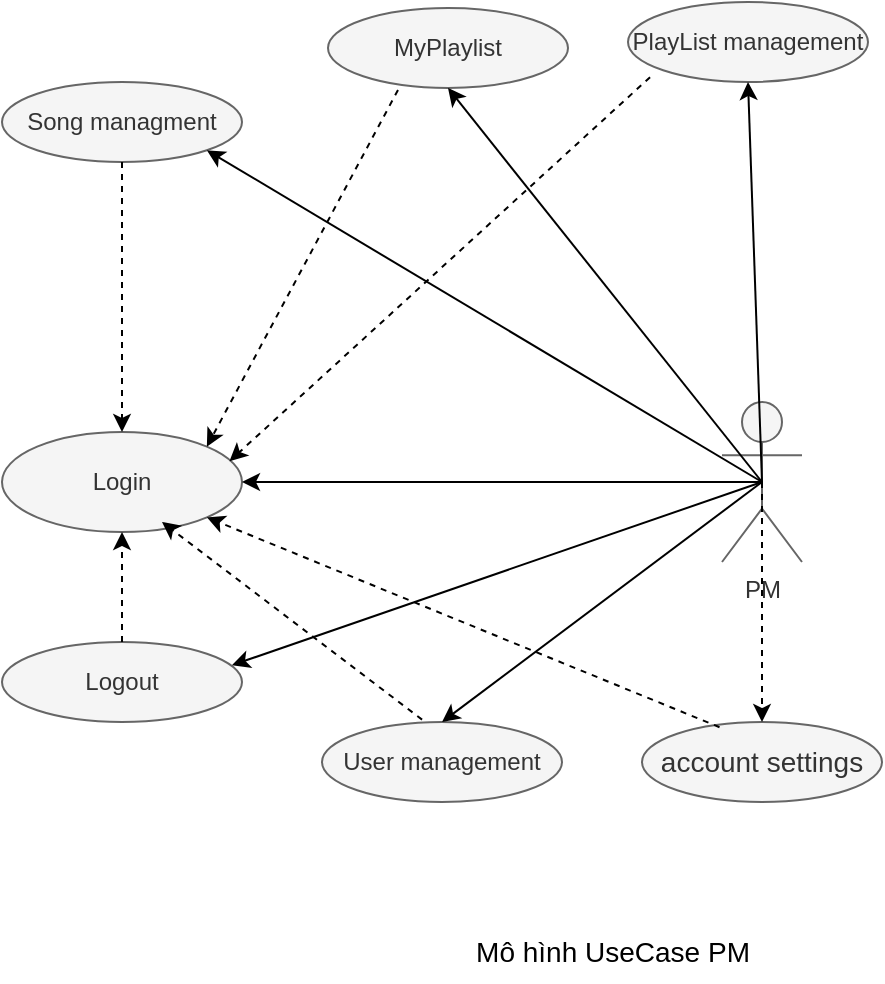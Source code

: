<mxfile version="20.5.3" type="embed"><diagram id="kaU-Bj5s0fkfEdamKGvU" name="Page-1"><mxGraphModel dx="725" dy="519" grid="0" gridSize="10" guides="1" tooltips="1" connect="1" arrows="1" fold="1" page="1" pageScale="1" pageWidth="850" pageHeight="1100" background="#ffffff" math="0" shadow="0"><root><mxCell id="0"/><mxCell id="1" parent="0"/><mxCell id="2" value="PM" style="shape=umlActor;verticalLabelPosition=bottom;verticalAlign=top;html=1;outlineConnect=0;fillColor=#f5f5f5;fontColor=#333333;strokeColor=#666666;" parent="1" vertex="1"><mxGeometry x="400" y="240" width="40" height="80" as="geometry"/></mxCell><mxCell id="4" value="Song managment" style="ellipse;whiteSpace=wrap;html=1;fillColor=#f5f5f5;fontColor=#333333;strokeColor=#666666;" parent="1" vertex="1"><mxGeometry x="40" y="80" width="120" height="40" as="geometry"/></mxCell><mxCell id="7" value="Login" style="ellipse;whiteSpace=wrap;html=1;fillColor=#f5f5f5;fontColor=#333333;strokeColor=#666666;" parent="1" vertex="1"><mxGeometry x="40" y="255" width="120" height="50" as="geometry"/></mxCell><mxCell id="8" value="PlayList management" style="ellipse;whiteSpace=wrap;html=1;fillColor=#f5f5f5;fontColor=#333333;strokeColor=#666666;" parent="1" vertex="1"><mxGeometry x="353" y="40" width="120" height="40" as="geometry"/></mxCell><mxCell id="9" value="MyPlaylist" style="ellipse;whiteSpace=wrap;html=1;fillColor=#f5f5f5;fontColor=#333333;strokeColor=#666666;" parent="1" vertex="1"><mxGeometry x="203" y="43" width="120" height="40" as="geometry"/></mxCell><mxCell id="10" style="edgeStyle=orthogonalEdgeStyle;rounded=0;orthogonalLoop=1;jettySize=auto;html=1;exitX=0.5;exitY=1;exitDx=0;exitDy=0;" parent="1" source="8" target="8" edge="1"><mxGeometry relative="1" as="geometry"/></mxCell><mxCell id="11" value="User management" style="ellipse;whiteSpace=wrap;html=1;fillColor=#f5f5f5;fontColor=#333333;strokeColor=#666666;" parent="1" vertex="1"><mxGeometry x="200" y="400" width="120" height="40" as="geometry"/></mxCell><mxCell id="12" value="Logout" style="ellipse;whiteSpace=wrap;html=1;fillColor=#f5f5f5;fontColor=#333333;strokeColor=#666666;" parent="1" vertex="1"><mxGeometry x="40" y="360" width="120" height="40" as="geometry"/></mxCell><mxCell id="14" value="" style="endArrow=classic;html=1;rounded=0;exitX=0.5;exitY=0.5;exitDx=0;exitDy=0;exitPerimeter=0;entryX=1;entryY=1;entryDx=0;entryDy=0;strokeColor=#000000;" parent="1" source="2" target="4" edge="1"><mxGeometry width="50" height="50" relative="1" as="geometry"><mxPoint x="350" y="240" as="sourcePoint"/><mxPoint x="400" y="190" as="targetPoint"/></mxGeometry></mxCell><mxCell id="18" value="" style="endArrow=classic;html=1;rounded=0;strokeColor=#000000;exitX=0.5;exitY=0.5;exitDx=0;exitDy=0;exitPerimeter=0;entryX=0.5;entryY=1;entryDx=0;entryDy=0;" parent="1" source="2" target="9" edge="1"><mxGeometry width="50" height="50" relative="1" as="geometry"><mxPoint x="380" y="290" as="sourcePoint"/><mxPoint x="420" y="90" as="targetPoint"/></mxGeometry></mxCell><mxCell id="19" value="" style="endArrow=classic;html=1;rounded=0;strokeColor=#000000;exitX=0.5;exitY=0.5;exitDx=0;exitDy=0;exitPerimeter=0;entryX=0.5;entryY=1;entryDx=0;entryDy=0;" parent="1" source="2" target="8" edge="1"><mxGeometry width="50" height="50" relative="1" as="geometry"><mxPoint x="350" y="310" as="sourcePoint"/><mxPoint x="400" y="260" as="targetPoint"/></mxGeometry></mxCell><mxCell id="20" value="" style="endArrow=classic;html=1;rounded=0;strokeColor=#000000;exitX=0.5;exitY=0.5;exitDx=0;exitDy=0;exitPerimeter=0;entryX=0.5;entryY=0;entryDx=0;entryDy=0;" parent="1" source="2" target="11" edge="1"><mxGeometry width="50" height="50" relative="1" as="geometry"><mxPoint x="350" y="310" as="sourcePoint"/><mxPoint x="400" y="260" as="targetPoint"/></mxGeometry></mxCell><mxCell id="21" value="" style="endArrow=classic;html=1;rounded=0;strokeColor=#000000;entryX=0.958;entryY=0.29;entryDx=0;entryDy=0;entryPerimeter=0;" parent="1" target="12" edge="1"><mxGeometry width="50" height="50" relative="1" as="geometry"><mxPoint x="420" y="280" as="sourcePoint"/><mxPoint x="400" y="260" as="targetPoint"/></mxGeometry></mxCell><mxCell id="22" value="" style="endArrow=classic;html=1;rounded=0;strokeColor=#000000;entryX=1;entryY=0.5;entryDx=0;entryDy=0;" parent="1" target="7" edge="1"><mxGeometry width="50" height="50" relative="1" as="geometry"><mxPoint x="420" y="280" as="sourcePoint"/><mxPoint x="400" y="220" as="targetPoint"/></mxGeometry></mxCell><mxCell id="23" value="" style="endArrow=classic;html=1;rounded=0;strokeColor=#000000;dashed=1;exitX=0.5;exitY=1;exitDx=0;exitDy=0;" parent="1" source="4" target="7" edge="1"><mxGeometry width="50" height="50" relative="1" as="geometry"><mxPoint x="350" y="270" as="sourcePoint"/><mxPoint x="400" y="220" as="targetPoint"/></mxGeometry></mxCell><mxCell id="24" value="" style="endArrow=classic;html=1;rounded=0;dashed=1;strokeColor=#000000;exitX=0.5;exitY=0;exitDx=0;exitDy=0;entryX=0.5;entryY=1;entryDx=0;entryDy=0;" parent="1" source="12" target="7" edge="1"><mxGeometry width="50" height="50" relative="1" as="geometry"><mxPoint x="350" y="270" as="sourcePoint"/><mxPoint x="400" y="220" as="targetPoint"/></mxGeometry></mxCell><mxCell id="28" value="" style="endArrow=classic;html=1;rounded=0;dashed=1;strokeColor=#000000;entryX=1;entryY=0;entryDx=0;entryDy=0;" parent="1" target="7" edge="1"><mxGeometry width="50" height="50" relative="1" as="geometry"><mxPoint x="238" y="84" as="sourcePoint"/><mxPoint x="400" y="220" as="targetPoint"/></mxGeometry></mxCell><mxCell id="29" value="" style="endArrow=classic;html=1;rounded=0;dashed=1;strokeColor=#000000;exitX=0.417;exitY=-0.03;exitDx=0;exitDy=0;exitPerimeter=0;" parent="1" source="11" edge="1"><mxGeometry width="50" height="50" relative="1" as="geometry"><mxPoint x="350" y="290" as="sourcePoint"/><mxPoint x="120" y="300" as="targetPoint"/></mxGeometry></mxCell><mxCell id="30" value="" style="endArrow=classic;html=1;rounded=0;dashed=1;strokeColor=#000000;exitX=0.092;exitY=0.94;exitDx=0;exitDy=0;entryX=0.948;entryY=0.292;entryDx=0;entryDy=0;entryPerimeter=0;exitPerimeter=0;" parent="1" source="8" target="7" edge="1"><mxGeometry width="50" height="50" relative="1" as="geometry"><mxPoint x="350" y="290" as="sourcePoint"/><mxPoint x="400" y="240" as="targetPoint"/></mxGeometry></mxCell><mxCell id="31" value="&lt;font style=&quot;font-size: 14px;&quot; color=&quot;#000000&quot;&gt;Mô hình UseCase PM&lt;/font&gt;" style="text;html=1;align=center;verticalAlign=middle;resizable=0;points=[];autosize=1;strokeColor=none;fillColor=none;" parent="1" vertex="1"><mxGeometry x="265" y="500" width="160" height="30" as="geometry"/></mxCell><mxCell id="32" value="account settings" style="ellipse;whiteSpace=wrap;html=1;fontSize=14;fontColor=#333333;fillColor=#f5f5f5;strokeColor=#666666;" parent="1" vertex="1"><mxGeometry x="360" y="400" width="120" height="40" as="geometry"/></mxCell><mxCell id="33" value="" style="endArrow=classic;html=1;rounded=0;fontSize=14;fontColor=#000000;strokeColor=#000000;exitX=0.5;exitY=0.5;exitDx=0;exitDy=0;exitPerimeter=0;entryX=0.5;entryY=0;entryDx=0;entryDy=0;dashed=1;" parent="1" source="2" target="32" edge="1"><mxGeometry width="50" height="50" relative="1" as="geometry"><mxPoint x="350" y="320" as="sourcePoint"/><mxPoint x="400" y="270" as="targetPoint"/></mxGeometry></mxCell><mxCell id="34" value="" style="endArrow=classic;html=1;rounded=0;dashed=1;strokeColor=#000000;fontSize=14;fontColor=#000000;exitX=0.323;exitY=0.065;exitDx=0;exitDy=0;exitPerimeter=0;entryX=1;entryY=1;entryDx=0;entryDy=0;" parent="1" source="32" target="7" edge="1"><mxGeometry width="50" height="50" relative="1" as="geometry"><mxPoint x="350" y="320" as="sourcePoint"/><mxPoint x="400" y="270" as="targetPoint"/></mxGeometry></mxCell></root></mxGraphModel></diagram></mxfile>